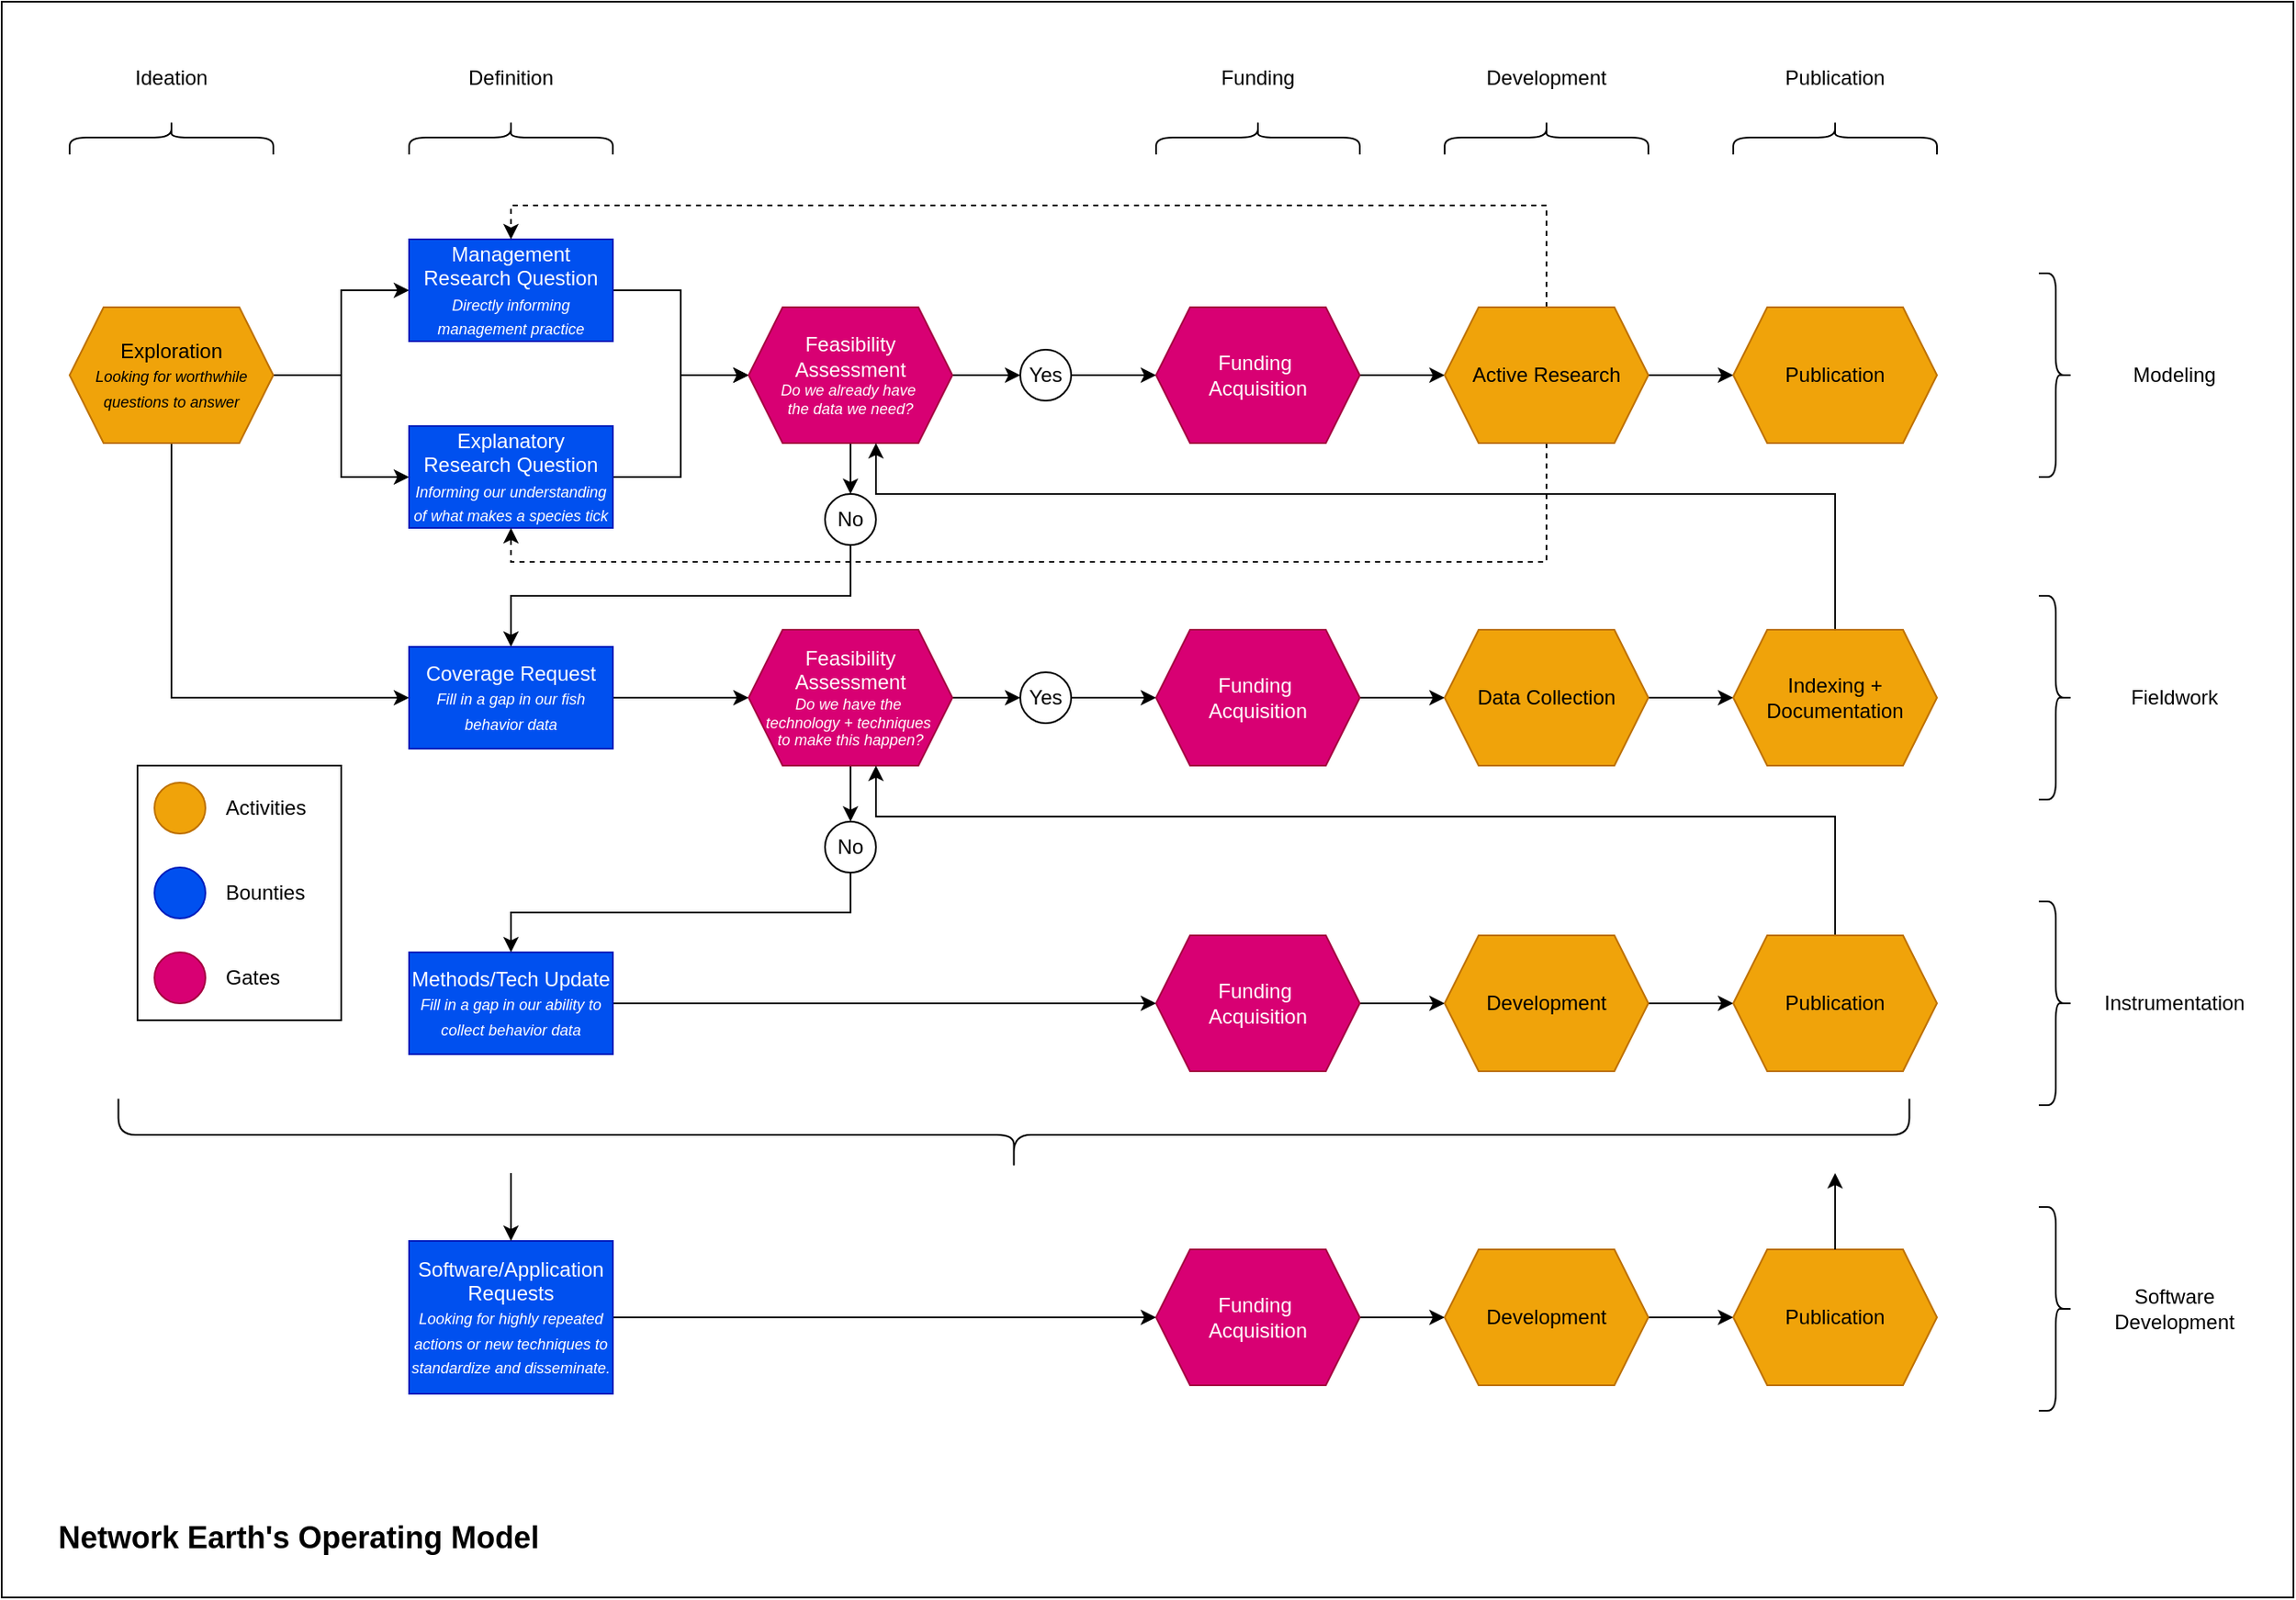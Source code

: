 <mxfile version="24.7.8">
  <diagram name="Page-1" id="SOIBM5L6AWQiSJBU0Gr2">
    <mxGraphModel dx="1590" dy="2312" grid="1" gridSize="10" guides="1" tooltips="1" connect="1" arrows="1" fold="1" page="1" pageScale="1" pageWidth="850" pageHeight="1100" math="0" shadow="0">
      <root>
        <mxCell id="0" />
        <mxCell id="1" parent="0" />
        <mxCell id="XXBoYP9YOFdThWOw_C3p-83" value="" style="rounded=0;whiteSpace=wrap;html=1;" vertex="1" parent="1">
          <mxGeometry y="-10" width="1350" height="940" as="geometry" />
        </mxCell>
        <mxCell id="XXBoYP9YOFdThWOw_C3p-64" value="" style="rounded=0;whiteSpace=wrap;html=1;" vertex="1" parent="1">
          <mxGeometry x="80" y="440" width="120" height="150" as="geometry" />
        </mxCell>
        <mxCell id="XXBoYP9YOFdThWOw_C3p-7" style="edgeStyle=orthogonalEdgeStyle;rounded=0;orthogonalLoop=1;jettySize=auto;html=1;exitX=1;exitY=0.5;exitDx=0;exitDy=0;entryX=0;entryY=0.5;entryDx=0;entryDy=0;" edge="1" parent="1" source="XXBoYP9YOFdThWOw_C3p-1" target="XXBoYP9YOFdThWOw_C3p-2">
          <mxGeometry relative="1" as="geometry" />
        </mxCell>
        <mxCell id="XXBoYP9YOFdThWOw_C3p-8" style="edgeStyle=orthogonalEdgeStyle;rounded=0;orthogonalLoop=1;jettySize=auto;html=1;exitX=1;exitY=0.5;exitDx=0;exitDy=0;entryX=0;entryY=0.5;entryDx=0;entryDy=0;" edge="1" parent="1" source="XXBoYP9YOFdThWOw_C3p-1" target="XXBoYP9YOFdThWOw_C3p-3">
          <mxGeometry relative="1" as="geometry" />
        </mxCell>
        <mxCell id="XXBoYP9YOFdThWOw_C3p-15" style="edgeStyle=orthogonalEdgeStyle;rounded=0;orthogonalLoop=1;jettySize=auto;html=1;exitX=0.5;exitY=1;exitDx=0;exitDy=0;entryX=0;entryY=0.5;entryDx=0;entryDy=0;" edge="1" parent="1" source="XXBoYP9YOFdThWOw_C3p-1" target="XXBoYP9YOFdThWOw_C3p-13">
          <mxGeometry relative="1" as="geometry" />
        </mxCell>
        <mxCell id="XXBoYP9YOFdThWOw_C3p-1" value="Exploration&lt;div&gt;&lt;i&gt;&lt;font style=&quot;font-size: 9px;&quot;&gt;Looking for worthwhile questions to answer&lt;/font&gt;&lt;/i&gt;&lt;/div&gt;" style="shape=hexagon;perimeter=hexagonPerimeter2;whiteSpace=wrap;html=1;fixedSize=1;fillColor=#f0a30a;fontColor=#000000;strokeColor=#BD7000;" vertex="1" parent="1">
          <mxGeometry x="40" y="170" width="120" height="80" as="geometry" />
        </mxCell>
        <mxCell id="XXBoYP9YOFdThWOw_C3p-5" style="edgeStyle=orthogonalEdgeStyle;rounded=0;orthogonalLoop=1;jettySize=auto;html=1;exitX=1;exitY=0.5;exitDx=0;exitDy=0;entryX=0;entryY=0.5;entryDx=0;entryDy=0;" edge="1" parent="1" source="XXBoYP9YOFdThWOw_C3p-2" target="XXBoYP9YOFdThWOw_C3p-4">
          <mxGeometry relative="1" as="geometry" />
        </mxCell>
        <mxCell id="XXBoYP9YOFdThWOw_C3p-2" value="Management Research Question&lt;div&gt;&lt;font style=&quot;font-size: 9px;&quot;&gt;&lt;i&gt;Directly informing management practice&lt;/i&gt;&lt;/font&gt;&lt;/div&gt;" style="rounded=0;whiteSpace=wrap;html=1;fillColor=#0050ef;fontColor=#ffffff;strokeColor=#001DBC;" vertex="1" parent="1">
          <mxGeometry x="240" y="130" width="120" height="60" as="geometry" />
        </mxCell>
        <mxCell id="XXBoYP9YOFdThWOw_C3p-6" style="edgeStyle=orthogonalEdgeStyle;rounded=0;orthogonalLoop=1;jettySize=auto;html=1;exitX=1;exitY=0.5;exitDx=0;exitDy=0;entryX=0;entryY=0.5;entryDx=0;entryDy=0;" edge="1" parent="1" source="XXBoYP9YOFdThWOw_C3p-3" target="XXBoYP9YOFdThWOw_C3p-4">
          <mxGeometry relative="1" as="geometry" />
        </mxCell>
        <mxCell id="XXBoYP9YOFdThWOw_C3p-3" value="Explanatory Research Question&lt;div&gt;&lt;font style=&quot;font-size: 9px;&quot;&gt;&lt;i&gt;Informing our understanding of what makes a species tick&lt;/i&gt;&lt;/font&gt;&lt;/div&gt;" style="rounded=0;whiteSpace=wrap;html=1;fillColor=#0050ef;fontColor=#ffffff;strokeColor=#001DBC;" vertex="1" parent="1">
          <mxGeometry x="240" y="240" width="120" height="60" as="geometry" />
        </mxCell>
        <mxCell id="XXBoYP9YOFdThWOw_C3p-11" style="edgeStyle=orthogonalEdgeStyle;rounded=0;orthogonalLoop=1;jettySize=auto;html=1;exitX=1;exitY=0.5;exitDx=0;exitDy=0;entryX=0;entryY=0.5;entryDx=0;entryDy=0;" edge="1" parent="1" source="XXBoYP9YOFdThWOw_C3p-4" target="XXBoYP9YOFdThWOw_C3p-10">
          <mxGeometry relative="1" as="geometry" />
        </mxCell>
        <mxCell id="XXBoYP9YOFdThWOw_C3p-12" style="edgeStyle=orthogonalEdgeStyle;rounded=0;orthogonalLoop=1;jettySize=auto;html=1;exitX=0.5;exitY=1;exitDx=0;exitDy=0;entryX=0.5;entryY=0;entryDx=0;entryDy=0;" edge="1" parent="1" source="XXBoYP9YOFdThWOw_C3p-4" target="XXBoYP9YOFdThWOw_C3p-9">
          <mxGeometry relative="1" as="geometry" />
        </mxCell>
        <mxCell id="XXBoYP9YOFdThWOw_C3p-4" value="Feasibility Assessment&lt;div style=&quot;font-size: 9px;&quot;&gt;&lt;i&gt;Do we already have&amp;nbsp;&lt;/i&gt;&lt;/div&gt;&lt;div style=&quot;font-size: 9px;&quot;&gt;&lt;i&gt;the data we need?&lt;/i&gt;&lt;/div&gt;" style="shape=hexagon;perimeter=hexagonPerimeter2;whiteSpace=wrap;html=1;fixedSize=1;fillColor=#d80073;fontColor=#ffffff;strokeColor=#A50040;" vertex="1" parent="1">
          <mxGeometry x="440" y="170" width="120" height="80" as="geometry" />
        </mxCell>
        <mxCell id="XXBoYP9YOFdThWOw_C3p-14" style="edgeStyle=orthogonalEdgeStyle;rounded=0;orthogonalLoop=1;jettySize=auto;html=1;exitX=0.5;exitY=1;exitDx=0;exitDy=0;entryX=0.5;entryY=0;entryDx=0;entryDy=0;" edge="1" parent="1" source="XXBoYP9YOFdThWOw_C3p-9" target="XXBoYP9YOFdThWOw_C3p-13">
          <mxGeometry relative="1" as="geometry" />
        </mxCell>
        <mxCell id="XXBoYP9YOFdThWOw_C3p-9" value="No" style="ellipse;whiteSpace=wrap;html=1;aspect=fixed;" vertex="1" parent="1">
          <mxGeometry x="485" y="280" width="30" height="30" as="geometry" />
        </mxCell>
        <mxCell id="XXBoYP9YOFdThWOw_C3p-28" style="edgeStyle=orthogonalEdgeStyle;rounded=0;orthogonalLoop=1;jettySize=auto;html=1;exitX=1;exitY=0.5;exitDx=0;exitDy=0;entryX=0;entryY=0.5;entryDx=0;entryDy=0;" edge="1" parent="1" source="XXBoYP9YOFdThWOw_C3p-10" target="XXBoYP9YOFdThWOw_C3p-27">
          <mxGeometry relative="1" as="geometry" />
        </mxCell>
        <mxCell id="XXBoYP9YOFdThWOw_C3p-10" value="Yes" style="ellipse;whiteSpace=wrap;html=1;aspect=fixed;" vertex="1" parent="1">
          <mxGeometry x="600" y="195" width="30" height="30" as="geometry" />
        </mxCell>
        <mxCell id="XXBoYP9YOFdThWOw_C3p-17" style="edgeStyle=orthogonalEdgeStyle;rounded=0;orthogonalLoop=1;jettySize=auto;html=1;exitX=1;exitY=0.5;exitDx=0;exitDy=0;entryX=0;entryY=0.5;entryDx=0;entryDy=0;" edge="1" parent="1" source="XXBoYP9YOFdThWOw_C3p-13" target="XXBoYP9YOFdThWOw_C3p-16">
          <mxGeometry relative="1" as="geometry" />
        </mxCell>
        <mxCell id="XXBoYP9YOFdThWOw_C3p-13" value="Coverage Request&lt;div&gt;&lt;font style=&quot;font-size: 9px;&quot;&gt;&lt;i&gt;Fill in a gap in our fish behavior data&lt;/i&gt;&lt;/font&gt;&lt;/div&gt;" style="rounded=0;whiteSpace=wrap;html=1;fillColor=#0050ef;fontColor=#ffffff;strokeColor=#001DBC;" vertex="1" parent="1">
          <mxGeometry x="240" y="370" width="120" height="60" as="geometry" />
        </mxCell>
        <mxCell id="XXBoYP9YOFdThWOw_C3p-19" style="edgeStyle=orthogonalEdgeStyle;rounded=0;orthogonalLoop=1;jettySize=auto;html=1;exitX=1;exitY=0.5;exitDx=0;exitDy=0;entryX=0;entryY=0.5;entryDx=0;entryDy=0;" edge="1" parent="1" source="XXBoYP9YOFdThWOw_C3p-16" target="XXBoYP9YOFdThWOw_C3p-18">
          <mxGeometry relative="1" as="geometry" />
        </mxCell>
        <mxCell id="XXBoYP9YOFdThWOw_C3p-21" style="edgeStyle=orthogonalEdgeStyle;rounded=0;orthogonalLoop=1;jettySize=auto;html=1;exitX=0.5;exitY=1;exitDx=0;exitDy=0;entryX=0.5;entryY=0;entryDx=0;entryDy=0;" edge="1" parent="1" source="XXBoYP9YOFdThWOw_C3p-16" target="XXBoYP9YOFdThWOw_C3p-20">
          <mxGeometry relative="1" as="geometry" />
        </mxCell>
        <mxCell id="XXBoYP9YOFdThWOw_C3p-16" value="Feasibility Assessment&lt;div style=&quot;font-size: 9px;&quot;&gt;&lt;i&gt;Do we have the&amp;nbsp;&lt;/i&gt;&lt;/div&gt;&lt;div style=&quot;font-size: 9px;&quot;&gt;&lt;i&gt;technology + techniques&amp;nbsp;&lt;/i&gt;&lt;/div&gt;&lt;div style=&quot;font-size: 9px;&quot;&gt;&lt;i&gt;to make this happen?&lt;/i&gt;&lt;/div&gt;" style="shape=hexagon;perimeter=hexagonPerimeter2;whiteSpace=wrap;html=1;fixedSize=1;fillColor=#d80073;fontColor=#ffffff;strokeColor=#A50040;" vertex="1" parent="1">
          <mxGeometry x="440" y="360" width="120" height="80" as="geometry" />
        </mxCell>
        <mxCell id="XXBoYP9YOFdThWOw_C3p-29" style="edgeStyle=orthogonalEdgeStyle;rounded=0;orthogonalLoop=1;jettySize=auto;html=1;exitX=1;exitY=0.5;exitDx=0;exitDy=0;" edge="1" parent="1" source="XXBoYP9YOFdThWOw_C3p-18" target="XXBoYP9YOFdThWOw_C3p-26">
          <mxGeometry relative="1" as="geometry" />
        </mxCell>
        <mxCell id="XXBoYP9YOFdThWOw_C3p-18" value="Yes" style="ellipse;whiteSpace=wrap;html=1;aspect=fixed;" vertex="1" parent="1">
          <mxGeometry x="600" y="385" width="30" height="30" as="geometry" />
        </mxCell>
        <mxCell id="XXBoYP9YOFdThWOw_C3p-23" style="edgeStyle=orthogonalEdgeStyle;rounded=0;orthogonalLoop=1;jettySize=auto;html=1;exitX=0.5;exitY=1;exitDx=0;exitDy=0;entryX=0.5;entryY=0;entryDx=0;entryDy=0;" edge="1" parent="1" source="XXBoYP9YOFdThWOw_C3p-20" target="XXBoYP9YOFdThWOw_C3p-22">
          <mxGeometry relative="1" as="geometry" />
        </mxCell>
        <mxCell id="XXBoYP9YOFdThWOw_C3p-20" value="No" style="ellipse;whiteSpace=wrap;html=1;aspect=fixed;" vertex="1" parent="1">
          <mxGeometry x="485" y="473" width="30" height="30" as="geometry" />
        </mxCell>
        <mxCell id="XXBoYP9YOFdThWOw_C3p-25" style="edgeStyle=orthogonalEdgeStyle;rounded=0;orthogonalLoop=1;jettySize=auto;html=1;exitX=1;exitY=0.5;exitDx=0;exitDy=0;entryX=0;entryY=0.5;entryDx=0;entryDy=0;" edge="1" parent="1" source="XXBoYP9YOFdThWOw_C3p-22" target="XXBoYP9YOFdThWOw_C3p-24">
          <mxGeometry relative="1" as="geometry" />
        </mxCell>
        <mxCell id="XXBoYP9YOFdThWOw_C3p-22" value="&lt;div&gt;&lt;font style=&quot;&quot;&gt;Methods/Tech Update&lt;/font&gt;&lt;/div&gt;&lt;div&gt;&lt;font style=&quot;&quot;&gt;&lt;i style=&quot;font-size: 9px;&quot;&gt;Fill in a gap in our ability to collect behavior data&lt;/i&gt;&lt;/font&gt;&lt;/div&gt;" style="rounded=0;whiteSpace=wrap;html=1;fillColor=#0050ef;fontColor=#ffffff;strokeColor=#001DBC;" vertex="1" parent="1">
          <mxGeometry x="240" y="550" width="120" height="60" as="geometry" />
        </mxCell>
        <mxCell id="XXBoYP9YOFdThWOw_C3p-33" style="edgeStyle=orthogonalEdgeStyle;rounded=0;orthogonalLoop=1;jettySize=auto;html=1;exitX=1;exitY=0.5;exitDx=0;exitDy=0;entryX=0;entryY=0.5;entryDx=0;entryDy=0;" edge="1" parent="1" source="XXBoYP9YOFdThWOw_C3p-24" target="XXBoYP9YOFdThWOw_C3p-32">
          <mxGeometry relative="1" as="geometry" />
        </mxCell>
        <mxCell id="XXBoYP9YOFdThWOw_C3p-24" value="Funding&amp;nbsp;&lt;div&gt;Acquisition&lt;/div&gt;" style="shape=hexagon;perimeter=hexagonPerimeter2;whiteSpace=wrap;html=1;fixedSize=1;fillColor=#d80073;fontColor=#ffffff;strokeColor=#A50040;" vertex="1" parent="1">
          <mxGeometry x="680" y="540" width="120" height="80" as="geometry" />
        </mxCell>
        <mxCell id="XXBoYP9YOFdThWOw_C3p-34" style="edgeStyle=orthogonalEdgeStyle;rounded=0;orthogonalLoop=1;jettySize=auto;html=1;exitX=1;exitY=0.5;exitDx=0;exitDy=0;entryX=0;entryY=0.5;entryDx=0;entryDy=0;" edge="1" parent="1" source="XXBoYP9YOFdThWOw_C3p-26" target="XXBoYP9YOFdThWOw_C3p-31">
          <mxGeometry relative="1" as="geometry" />
        </mxCell>
        <mxCell id="XXBoYP9YOFdThWOw_C3p-26" value="Funding&amp;nbsp;&lt;div&gt;Acquisition&lt;/div&gt;" style="shape=hexagon;perimeter=hexagonPerimeter2;whiteSpace=wrap;html=1;fixedSize=1;fillColor=#d80073;fontColor=#ffffff;strokeColor=#A50040;" vertex="1" parent="1">
          <mxGeometry x="680" y="360" width="120" height="80" as="geometry" />
        </mxCell>
        <mxCell id="XXBoYP9YOFdThWOw_C3p-35" style="edgeStyle=orthogonalEdgeStyle;rounded=0;orthogonalLoop=1;jettySize=auto;html=1;exitX=1;exitY=0.5;exitDx=0;exitDy=0;entryX=0;entryY=0.5;entryDx=0;entryDy=0;" edge="1" parent="1" source="XXBoYP9YOFdThWOw_C3p-27" target="XXBoYP9YOFdThWOw_C3p-30">
          <mxGeometry relative="1" as="geometry" />
        </mxCell>
        <mxCell id="XXBoYP9YOFdThWOw_C3p-27" value="Funding&amp;nbsp;&lt;div&gt;Acquisition&lt;/div&gt;" style="shape=hexagon;perimeter=hexagonPerimeter2;whiteSpace=wrap;html=1;fixedSize=1;fillColor=#d80073;fontColor=#ffffff;strokeColor=#A50040;" vertex="1" parent="1">
          <mxGeometry x="680" y="170" width="120" height="80" as="geometry" />
        </mxCell>
        <mxCell id="XXBoYP9YOFdThWOw_C3p-39" style="edgeStyle=orthogonalEdgeStyle;rounded=0;orthogonalLoop=1;jettySize=auto;html=1;exitX=1;exitY=0.5;exitDx=0;exitDy=0;entryX=0;entryY=0.5;entryDx=0;entryDy=0;" edge="1" parent="1" source="XXBoYP9YOFdThWOw_C3p-30" target="XXBoYP9YOFdThWOw_C3p-37">
          <mxGeometry relative="1" as="geometry" />
        </mxCell>
        <mxCell id="XXBoYP9YOFdThWOw_C3p-56" style="edgeStyle=orthogonalEdgeStyle;rounded=0;orthogonalLoop=1;jettySize=auto;html=1;exitX=0.5;exitY=0;exitDx=0;exitDy=0;entryX=0.5;entryY=0;entryDx=0;entryDy=0;dashed=1;" edge="1" parent="1" source="XXBoYP9YOFdThWOw_C3p-30" target="XXBoYP9YOFdThWOw_C3p-2">
          <mxGeometry relative="1" as="geometry" />
        </mxCell>
        <mxCell id="XXBoYP9YOFdThWOw_C3p-57" style="edgeStyle=orthogonalEdgeStyle;rounded=0;orthogonalLoop=1;jettySize=auto;html=1;exitX=0.5;exitY=1;exitDx=0;exitDy=0;entryX=0.5;entryY=1;entryDx=0;entryDy=0;dashed=1;" edge="1" parent="1" source="XXBoYP9YOFdThWOw_C3p-30" target="XXBoYP9YOFdThWOw_C3p-3">
          <mxGeometry relative="1" as="geometry" />
        </mxCell>
        <mxCell id="XXBoYP9YOFdThWOw_C3p-30" value="Active Research" style="shape=hexagon;perimeter=hexagonPerimeter2;whiteSpace=wrap;html=1;fixedSize=1;fillColor=#f0a30a;fontColor=#000000;strokeColor=#BD7000;" vertex="1" parent="1">
          <mxGeometry x="850" y="170" width="120" height="80" as="geometry" />
        </mxCell>
        <mxCell id="XXBoYP9YOFdThWOw_C3p-38" style="edgeStyle=orthogonalEdgeStyle;rounded=0;orthogonalLoop=1;jettySize=auto;html=1;exitX=1;exitY=0.5;exitDx=0;exitDy=0;" edge="1" parent="1" source="XXBoYP9YOFdThWOw_C3p-31" target="XXBoYP9YOFdThWOw_C3p-36">
          <mxGeometry relative="1" as="geometry" />
        </mxCell>
        <mxCell id="XXBoYP9YOFdThWOw_C3p-31" value="Data Collection" style="shape=hexagon;perimeter=hexagonPerimeter2;whiteSpace=wrap;html=1;fixedSize=1;fillColor=#f0a30a;fontColor=#000000;strokeColor=#BD7000;" vertex="1" parent="1">
          <mxGeometry x="850" y="360" width="120" height="80" as="geometry" />
        </mxCell>
        <mxCell id="XXBoYP9YOFdThWOw_C3p-41" style="edgeStyle=orthogonalEdgeStyle;rounded=0;orthogonalLoop=1;jettySize=auto;html=1;exitX=1;exitY=0.5;exitDx=0;exitDy=0;entryX=0;entryY=0.5;entryDx=0;entryDy=0;" edge="1" parent="1" source="XXBoYP9YOFdThWOw_C3p-32" target="XXBoYP9YOFdThWOw_C3p-40">
          <mxGeometry relative="1" as="geometry" />
        </mxCell>
        <mxCell id="XXBoYP9YOFdThWOw_C3p-32" value="Development" style="shape=hexagon;perimeter=hexagonPerimeter2;whiteSpace=wrap;html=1;fixedSize=1;fillColor=#f0a30a;fontColor=#000000;strokeColor=#BD7000;" vertex="1" parent="1">
          <mxGeometry x="850" y="540" width="120" height="80" as="geometry" />
        </mxCell>
        <mxCell id="XXBoYP9YOFdThWOw_C3p-42" style="edgeStyle=orthogonalEdgeStyle;rounded=0;orthogonalLoop=1;jettySize=auto;html=1;exitX=0.5;exitY=0;exitDx=0;exitDy=0;entryX=0.625;entryY=1;entryDx=0;entryDy=0;" edge="1" parent="1" source="XXBoYP9YOFdThWOw_C3p-36" target="XXBoYP9YOFdThWOw_C3p-4">
          <mxGeometry relative="1" as="geometry">
            <Array as="points">
              <mxPoint x="1080" y="280" />
              <mxPoint x="515" y="280" />
            </Array>
          </mxGeometry>
        </mxCell>
        <mxCell id="XXBoYP9YOFdThWOw_C3p-36" value="Indexing + Documentation" style="shape=hexagon;perimeter=hexagonPerimeter2;whiteSpace=wrap;html=1;fixedSize=1;fillColor=#f0a30a;fontColor=#000000;strokeColor=#BD7000;" vertex="1" parent="1">
          <mxGeometry x="1020" y="360" width="120" height="80" as="geometry" />
        </mxCell>
        <mxCell id="XXBoYP9YOFdThWOw_C3p-37" value="Publication" style="shape=hexagon;perimeter=hexagonPerimeter2;whiteSpace=wrap;html=1;fixedSize=1;fillColor=#f0a30a;fontColor=#000000;strokeColor=#BD7000;" vertex="1" parent="1">
          <mxGeometry x="1020" y="170" width="120" height="80" as="geometry" />
        </mxCell>
        <mxCell id="XXBoYP9YOFdThWOw_C3p-43" style="edgeStyle=orthogonalEdgeStyle;rounded=0;orthogonalLoop=1;jettySize=auto;html=1;exitX=0.5;exitY=0;exitDx=0;exitDy=0;entryX=0.625;entryY=1;entryDx=0;entryDy=0;" edge="1" parent="1" source="XXBoYP9YOFdThWOw_C3p-40" target="XXBoYP9YOFdThWOw_C3p-16">
          <mxGeometry relative="1" as="geometry">
            <Array as="points">
              <mxPoint x="1080" y="470" />
              <mxPoint x="515" y="470" />
            </Array>
          </mxGeometry>
        </mxCell>
        <mxCell id="XXBoYP9YOFdThWOw_C3p-40" value="Publication" style="shape=hexagon;perimeter=hexagonPerimeter2;whiteSpace=wrap;html=1;fixedSize=1;fillColor=#f0a30a;fontColor=#000000;strokeColor=#BD7000;" vertex="1" parent="1">
          <mxGeometry x="1020" y="540" width="120" height="80" as="geometry" />
        </mxCell>
        <mxCell id="XXBoYP9YOFdThWOw_C3p-44" value="" style="shape=curlyBracket;whiteSpace=wrap;html=1;rounded=1;flipH=1;labelPosition=right;verticalLabelPosition=middle;align=left;verticalAlign=middle;rotation=90;" vertex="1" parent="1">
          <mxGeometry x="575" y="130" width="42.5" height="1055" as="geometry" />
        </mxCell>
        <mxCell id="XXBoYP9YOFdThWOw_C3p-51" style="edgeStyle=orthogonalEdgeStyle;rounded=0;orthogonalLoop=1;jettySize=auto;html=1;exitX=1;exitY=0.5;exitDx=0;exitDy=0;entryX=0;entryY=0.5;entryDx=0;entryDy=0;" edge="1" parent="1" source="XXBoYP9YOFdThWOw_C3p-46" target="XXBoYP9YOFdThWOw_C3p-48">
          <mxGeometry relative="1" as="geometry" />
        </mxCell>
        <mxCell id="XXBoYP9YOFdThWOw_C3p-46" value="&lt;div&gt;&lt;span style=&quot;background-color: initial;&quot;&gt;Software/Application Requests&lt;/span&gt;&lt;/div&gt;&lt;div&gt;&lt;i style=&quot;background-color: initial; font-size: 9px;&quot;&gt;Looking for highly repeated actions or new techniques to standardize and disseminate.&lt;/i&gt;&lt;/div&gt;" style="rounded=0;whiteSpace=wrap;html=1;fillColor=#0050ef;fontColor=#ffffff;strokeColor=#001DBC;" vertex="1" parent="1">
          <mxGeometry x="240" y="720" width="120" height="90" as="geometry" />
        </mxCell>
        <mxCell id="XXBoYP9YOFdThWOw_C3p-52" style="edgeStyle=orthogonalEdgeStyle;rounded=0;orthogonalLoop=1;jettySize=auto;html=1;exitX=1;exitY=0.5;exitDx=0;exitDy=0;entryX=0;entryY=0.5;entryDx=0;entryDy=0;" edge="1" parent="1" source="XXBoYP9YOFdThWOw_C3p-48" target="XXBoYP9YOFdThWOw_C3p-49">
          <mxGeometry relative="1" as="geometry" />
        </mxCell>
        <mxCell id="XXBoYP9YOFdThWOw_C3p-48" value="Funding&amp;nbsp;&lt;div&gt;Acquisition&lt;/div&gt;" style="shape=hexagon;perimeter=hexagonPerimeter2;whiteSpace=wrap;html=1;fixedSize=1;fillColor=#d80073;fontColor=#ffffff;strokeColor=#A50040;" vertex="1" parent="1">
          <mxGeometry x="680" y="725" width="120" height="80" as="geometry" />
        </mxCell>
        <mxCell id="XXBoYP9YOFdThWOw_C3p-53" style="edgeStyle=orthogonalEdgeStyle;rounded=0;orthogonalLoop=1;jettySize=auto;html=1;exitX=1;exitY=0.5;exitDx=0;exitDy=0;entryX=0;entryY=0.5;entryDx=0;entryDy=0;" edge="1" parent="1" source="XXBoYP9YOFdThWOw_C3p-49" target="XXBoYP9YOFdThWOw_C3p-50">
          <mxGeometry relative="1" as="geometry" />
        </mxCell>
        <mxCell id="XXBoYP9YOFdThWOw_C3p-49" value="Development" style="shape=hexagon;perimeter=hexagonPerimeter2;whiteSpace=wrap;html=1;fixedSize=1;fillColor=#f0a30a;fontColor=#000000;strokeColor=#BD7000;" vertex="1" parent="1">
          <mxGeometry x="850" y="725" width="120" height="80" as="geometry" />
        </mxCell>
        <mxCell id="XXBoYP9YOFdThWOw_C3p-50" value="Publication" style="shape=hexagon;perimeter=hexagonPerimeter2;whiteSpace=wrap;html=1;fixedSize=1;fillColor=#f0a30a;fontColor=#000000;strokeColor=#BD7000;" vertex="1" parent="1">
          <mxGeometry x="1020" y="725" width="120" height="80" as="geometry" />
        </mxCell>
        <mxCell id="XXBoYP9YOFdThWOw_C3p-54" value="" style="endArrow=classic;html=1;rounded=0;entryX=0.5;entryY=0;entryDx=0;entryDy=0;" edge="1" parent="1" target="XXBoYP9YOFdThWOw_C3p-46">
          <mxGeometry width="50" height="50" relative="1" as="geometry">
            <mxPoint x="300" y="680" as="sourcePoint" />
            <mxPoint x="550" y="530" as="targetPoint" />
          </mxGeometry>
        </mxCell>
        <mxCell id="XXBoYP9YOFdThWOw_C3p-55" value="" style="endArrow=classic;html=1;rounded=0;exitX=0.5;exitY=0;exitDx=0;exitDy=0;" edge="1" parent="1" source="XXBoYP9YOFdThWOw_C3p-50">
          <mxGeometry width="50" height="50" relative="1" as="geometry">
            <mxPoint x="450" y="690" as="sourcePoint" />
            <mxPoint x="1080" y="680" as="targetPoint" />
          </mxGeometry>
        </mxCell>
        <mxCell id="XXBoYP9YOFdThWOw_C3p-58" value="" style="ellipse;whiteSpace=wrap;html=1;aspect=fixed;fillColor=#f0a30a;fontColor=#000000;strokeColor=#BD7000;" vertex="1" parent="1">
          <mxGeometry x="90" y="450" width="30" height="30" as="geometry" />
        </mxCell>
        <mxCell id="XXBoYP9YOFdThWOw_C3p-59" value="" style="ellipse;whiteSpace=wrap;html=1;aspect=fixed;fillColor=#0050ef;fontColor=#ffffff;strokeColor=#001DBC;" vertex="1" parent="1">
          <mxGeometry x="90" y="500" width="30" height="30" as="geometry" />
        </mxCell>
        <mxCell id="XXBoYP9YOFdThWOw_C3p-60" value="" style="ellipse;whiteSpace=wrap;html=1;aspect=fixed;fillColor=#d80073;fontColor=#ffffff;strokeColor=#A50040;" vertex="1" parent="1">
          <mxGeometry x="90" y="550" width="30" height="30" as="geometry" />
        </mxCell>
        <mxCell id="XXBoYP9YOFdThWOw_C3p-61" value="Activities" style="text;html=1;align=left;verticalAlign=middle;whiteSpace=wrap;rounded=0;" vertex="1" parent="1">
          <mxGeometry x="130" y="450" width="60" height="30" as="geometry" />
        </mxCell>
        <mxCell id="XXBoYP9YOFdThWOw_C3p-62" value="Bounties" style="text;html=1;align=left;verticalAlign=middle;whiteSpace=wrap;rounded=0;" vertex="1" parent="1">
          <mxGeometry x="130" y="500" width="60" height="30" as="geometry" />
        </mxCell>
        <mxCell id="XXBoYP9YOFdThWOw_C3p-63" value="Gates" style="text;html=1;align=left;verticalAlign=middle;whiteSpace=wrap;rounded=0;" vertex="1" parent="1">
          <mxGeometry x="130" y="550" width="60" height="30" as="geometry" />
        </mxCell>
        <mxCell id="XXBoYP9YOFdThWOw_C3p-65" value="" style="shape=curlyBracket;whiteSpace=wrap;html=1;rounded=1;flipH=1;labelPosition=right;verticalLabelPosition=middle;align=left;verticalAlign=middle;" vertex="1" parent="1">
          <mxGeometry x="1200" y="700" width="20" height="120" as="geometry" />
        </mxCell>
        <mxCell id="XXBoYP9YOFdThWOw_C3p-66" value="" style="shape=curlyBracket;whiteSpace=wrap;html=1;rounded=1;flipH=1;labelPosition=right;verticalLabelPosition=middle;align=left;verticalAlign=middle;" vertex="1" parent="1">
          <mxGeometry x="1200" y="520" width="20" height="120" as="geometry" />
        </mxCell>
        <mxCell id="XXBoYP9YOFdThWOw_C3p-67" value="" style="shape=curlyBracket;whiteSpace=wrap;html=1;rounded=1;flipH=1;labelPosition=right;verticalLabelPosition=middle;align=left;verticalAlign=middle;" vertex="1" parent="1">
          <mxGeometry x="1200" y="340" width="20" height="120" as="geometry" />
        </mxCell>
        <mxCell id="XXBoYP9YOFdThWOw_C3p-68" value="" style="shape=curlyBracket;whiteSpace=wrap;html=1;rounded=1;flipH=1;labelPosition=right;verticalLabelPosition=middle;align=left;verticalAlign=middle;" vertex="1" parent="1">
          <mxGeometry x="1200" y="150" width="20" height="120" as="geometry" />
        </mxCell>
        <mxCell id="XXBoYP9YOFdThWOw_C3p-69" value="Software Development" style="text;html=1;align=center;verticalAlign=middle;whiteSpace=wrap;rounded=0;" vertex="1" parent="1">
          <mxGeometry x="1250" y="745" width="60" height="30" as="geometry" />
        </mxCell>
        <mxCell id="XXBoYP9YOFdThWOw_C3p-70" value="Instrumentation" style="text;html=1;align=center;verticalAlign=middle;whiteSpace=wrap;rounded=0;" vertex="1" parent="1">
          <mxGeometry x="1250" y="565" width="60" height="30" as="geometry" />
        </mxCell>
        <mxCell id="XXBoYP9YOFdThWOw_C3p-71" value="Fieldwork" style="text;html=1;align=center;verticalAlign=middle;whiteSpace=wrap;rounded=0;" vertex="1" parent="1">
          <mxGeometry x="1250" y="385" width="60" height="30" as="geometry" />
        </mxCell>
        <mxCell id="XXBoYP9YOFdThWOw_C3p-72" value="Modeling" style="text;html=1;align=center;verticalAlign=middle;whiteSpace=wrap;rounded=0;" vertex="1" parent="1">
          <mxGeometry x="1250" y="195" width="60" height="30" as="geometry" />
        </mxCell>
        <mxCell id="XXBoYP9YOFdThWOw_C3p-73" value="" style="shape=curlyBracket;whiteSpace=wrap;html=1;rounded=1;flipH=1;labelPosition=right;verticalLabelPosition=middle;align=left;verticalAlign=middle;rotation=-90;" vertex="1" parent="1">
          <mxGeometry x="730" y="10" width="20" height="120" as="geometry" />
        </mxCell>
        <mxCell id="XXBoYP9YOFdThWOw_C3p-74" value="" style="shape=curlyBracket;whiteSpace=wrap;html=1;rounded=1;flipH=1;labelPosition=right;verticalLabelPosition=middle;align=left;verticalAlign=middle;rotation=-90;" vertex="1" parent="1">
          <mxGeometry x="900" y="10" width="20" height="120" as="geometry" />
        </mxCell>
        <mxCell id="XXBoYP9YOFdThWOw_C3p-75" value="" style="shape=curlyBracket;whiteSpace=wrap;html=1;rounded=1;flipH=1;labelPosition=right;verticalLabelPosition=middle;align=left;verticalAlign=middle;rotation=-90;" vertex="1" parent="1">
          <mxGeometry x="1070" y="10" width="20" height="120" as="geometry" />
        </mxCell>
        <mxCell id="XXBoYP9YOFdThWOw_C3p-76" value="" style="shape=curlyBracket;whiteSpace=wrap;html=1;rounded=1;flipH=1;labelPosition=right;verticalLabelPosition=middle;align=left;verticalAlign=middle;rotation=-90;" vertex="1" parent="1">
          <mxGeometry x="290" y="10" width="20" height="120" as="geometry" />
        </mxCell>
        <mxCell id="XXBoYP9YOFdThWOw_C3p-77" value="Definition" style="text;html=1;align=center;verticalAlign=middle;whiteSpace=wrap;rounded=0;" vertex="1" parent="1">
          <mxGeometry x="270" y="20" width="60" height="30" as="geometry" />
        </mxCell>
        <mxCell id="XXBoYP9YOFdThWOw_C3p-78" value="Funding" style="text;html=1;align=center;verticalAlign=middle;whiteSpace=wrap;rounded=0;" vertex="1" parent="1">
          <mxGeometry x="710" y="20" width="60" height="30" as="geometry" />
        </mxCell>
        <mxCell id="XXBoYP9YOFdThWOw_C3p-79" value="Development" style="text;html=1;align=center;verticalAlign=middle;whiteSpace=wrap;rounded=0;" vertex="1" parent="1">
          <mxGeometry x="880" y="20" width="60" height="30" as="geometry" />
        </mxCell>
        <mxCell id="XXBoYP9YOFdThWOw_C3p-80" value="Publication" style="text;html=1;align=center;verticalAlign=middle;whiteSpace=wrap;rounded=0;" vertex="1" parent="1">
          <mxGeometry x="1050" y="20" width="60" height="30" as="geometry" />
        </mxCell>
        <mxCell id="XXBoYP9YOFdThWOw_C3p-81" value="" style="shape=curlyBracket;whiteSpace=wrap;html=1;rounded=1;flipH=1;labelPosition=right;verticalLabelPosition=middle;align=left;verticalAlign=middle;rotation=-90;" vertex="1" parent="1">
          <mxGeometry x="90" y="10" width="20" height="120" as="geometry" />
        </mxCell>
        <mxCell id="XXBoYP9YOFdThWOw_C3p-82" value="Ideation" style="text;html=1;align=center;verticalAlign=middle;whiteSpace=wrap;rounded=0;" vertex="1" parent="1">
          <mxGeometry x="70" y="20" width="60" height="30" as="geometry" />
        </mxCell>
        <mxCell id="XXBoYP9YOFdThWOw_C3p-84" value="&lt;font style=&quot;font-size: 18px;&quot;&gt;&lt;b&gt;Network Earth&#39;s Operating Model&lt;/b&gt;&lt;/font&gt;" style="text;html=1;align=center;verticalAlign=middle;whiteSpace=wrap;rounded=0;" vertex="1" parent="1">
          <mxGeometry x="20" y="880" width="310" height="30" as="geometry" />
        </mxCell>
      </root>
    </mxGraphModel>
  </diagram>
</mxfile>
